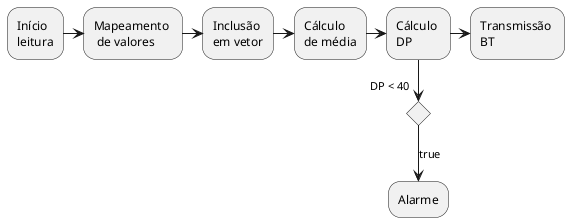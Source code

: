 @startuml
"Início \nleitura" -> "Mapeamento \n de valores"
"Mapeamento \n de valores" -> "Inclusão \nem vetor" 
"Inclusão \nem vetor" -> "Cálculo \nde média"
"Cálculo \nde média" -> "Cálculo \nDP"
if "DP < 40"
    -->[true] "Alarme"
"Cálculo \nDP" -> "Transmissão \nBT"
@enduml